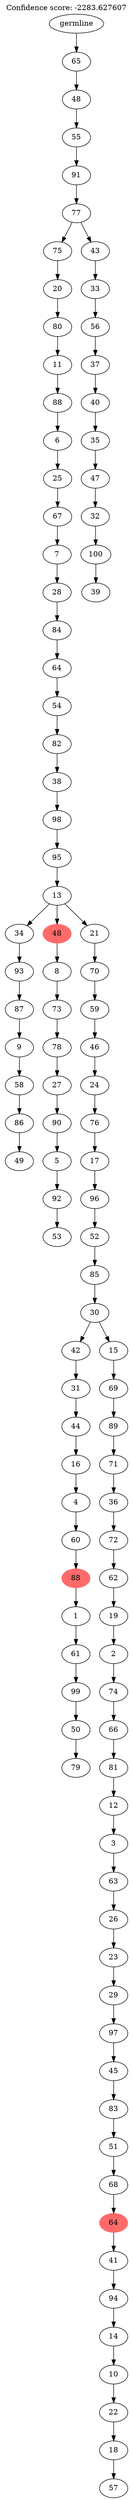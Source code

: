 digraph g {
	"102" -> "103";
	"103" [label="49"];
	"101" -> "102";
	"102" [label="86"];
	"100" -> "101";
	"101" [label="58"];
	"99" -> "100";
	"100" [label="9"];
	"98" -> "99";
	"99" [label="87"];
	"97" -> "98";
	"98" [label="93"];
	"95" -> "96";
	"96" [label="53"];
	"94" -> "95";
	"95" [label="92"];
	"93" -> "94";
	"94" [label="5"];
	"92" -> "93";
	"93" [label="90"];
	"91" -> "92";
	"92" [label="27"];
	"90" -> "91";
	"91" [label="78"];
	"89" -> "90";
	"90" [label="73"];
	"88" -> "89";
	"89" [label="8"];
	"86" -> "87";
	"87" [label="79"];
	"85" -> "86";
	"86" [label="50"];
	"84" -> "85";
	"85" [label="99"];
	"83" -> "84";
	"84" [label="61"];
	"82" -> "83";
	"83" [label="1"];
	"81" -> "82";
	"82" [color=indianred1, style=filled, label="88"];
	"80" -> "81";
	"81" [label="60"];
	"79" -> "80";
	"80" [label="4"];
	"78" -> "79";
	"79" [label="16"];
	"77" -> "78";
	"78" [label="44"];
	"76" -> "77";
	"77" [label="31"];
	"74" -> "75";
	"75" [label="57"];
	"73" -> "74";
	"74" [label="18"];
	"72" -> "73";
	"73" [label="22"];
	"71" -> "72";
	"72" [label="10"];
	"70" -> "71";
	"71" [label="14"];
	"69" -> "70";
	"70" [label="94"];
	"68" -> "69";
	"69" [label="41"];
	"67" -> "68";
	"68" [color=indianred1, style=filled, label="64"];
	"66" -> "67";
	"67" [label="68"];
	"65" -> "66";
	"66" [label="51"];
	"64" -> "65";
	"65" [label="83"];
	"63" -> "64";
	"64" [label="45"];
	"62" -> "63";
	"63" [label="97"];
	"61" -> "62";
	"62" [label="29"];
	"60" -> "61";
	"61" [label="23"];
	"59" -> "60";
	"60" [label="26"];
	"58" -> "59";
	"59" [label="63"];
	"57" -> "58";
	"58" [label="3"];
	"56" -> "57";
	"57" [label="12"];
	"55" -> "56";
	"56" [label="81"];
	"54" -> "55";
	"55" [label="66"];
	"53" -> "54";
	"54" [label="74"];
	"52" -> "53";
	"53" [label="2"];
	"51" -> "52";
	"52" [label="19"];
	"50" -> "51";
	"51" [label="62"];
	"49" -> "50";
	"50" [label="72"];
	"48" -> "49";
	"49" [label="36"];
	"47" -> "48";
	"48" [label="71"];
	"46" -> "47";
	"47" [label="89"];
	"45" -> "46";
	"46" [label="69"];
	"44" -> "45";
	"45" [label="15"];
	"44" -> "76";
	"76" [label="42"];
	"43" -> "44";
	"44" [label="30"];
	"42" -> "43";
	"43" [label="85"];
	"41" -> "42";
	"42" [label="52"];
	"40" -> "41";
	"41" [label="96"];
	"39" -> "40";
	"40" [label="17"];
	"38" -> "39";
	"39" [label="76"];
	"37" -> "38";
	"38" [label="24"];
	"36" -> "37";
	"37" [label="46"];
	"35" -> "36";
	"36" [label="59"];
	"34" -> "35";
	"35" [label="70"];
	"33" -> "34";
	"34" [label="21"];
	"33" -> "88";
	"88" [color=indianred1, style=filled, label="48"];
	"33" -> "97";
	"97" [label="34"];
	"32" -> "33";
	"33" [label="13"];
	"31" -> "32";
	"32" [label="95"];
	"30" -> "31";
	"31" [label="98"];
	"29" -> "30";
	"30" [label="38"];
	"28" -> "29";
	"29" [label="82"];
	"27" -> "28";
	"28" [label="54"];
	"26" -> "27";
	"27" [label="64"];
	"25" -> "26";
	"26" [label="84"];
	"24" -> "25";
	"25" [label="28"];
	"23" -> "24";
	"24" [label="7"];
	"22" -> "23";
	"23" [label="67"];
	"21" -> "22";
	"22" [label="25"];
	"20" -> "21";
	"21" [label="6"];
	"19" -> "20";
	"20" [label="88"];
	"18" -> "19";
	"19" [label="11"];
	"17" -> "18";
	"18" [label="80"];
	"16" -> "17";
	"17" [label="20"];
	"14" -> "15";
	"15" [label="39"];
	"13" -> "14";
	"14" [label="100"];
	"12" -> "13";
	"13" [label="32"];
	"11" -> "12";
	"12" [label="47"];
	"10" -> "11";
	"11" [label="35"];
	"9" -> "10";
	"10" [label="40"];
	"8" -> "9";
	"9" [label="37"];
	"7" -> "8";
	"8" [label="56"];
	"6" -> "7";
	"7" [label="33"];
	"5" -> "6";
	"6" [label="43"];
	"5" -> "16";
	"16" [label="75"];
	"4" -> "5";
	"5" [label="77"];
	"3" -> "4";
	"4" [label="91"];
	"2" -> "3";
	"3" [label="55"];
	"1" -> "2";
	"2" [label="48"];
	"0" -> "1";
	"1" [label="65"];
	"0" [label="germline"];
	labelloc="t";
	label="Confidence score: -2283.627607";
}
